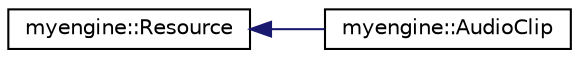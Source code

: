 digraph "Graphical Class Hierarchy"
{
 // LATEX_PDF_SIZE
  edge [fontname="Helvetica",fontsize="10",labelfontname="Helvetica",labelfontsize="10"];
  node [fontname="Helvetica",fontsize="10",shape=record];
  rankdir="LR";
  Node0 [label="myengine::Resource",height=0.2,width=0.4,color="black", fillcolor="white", style="filled",URL="$structmyengine_1_1_resource.html",tooltip=" "];
  Node0 -> Node1 [dir="back",color="midnightblue",fontsize="10",style="solid",fontname="Helvetica"];
  Node1 [label="myengine::AudioClip",height=0.2,width=0.4,color="black", fillcolor="white", style="filled",URL="$structmyengine_1_1_audio_clip.html",tooltip=" "];
}
